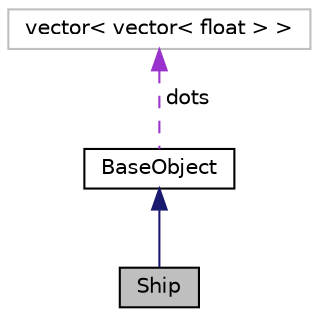 digraph "Ship"
{
 // LATEX_PDF_SIZE
  edge [fontname="Helvetica",fontsize="10",labelfontname="Helvetica",labelfontsize="10"];
  node [fontname="Helvetica",fontsize="10",shape=record];
  Node1 [label="Ship",height=0.2,width=0.4,color="black", fillcolor="grey75", style="filled", fontcolor="black",tooltip=" "];
  Node2 -> Node1 [dir="back",color="midnightblue",fontsize="10",style="solid",fontname="Helvetica"];
  Node2 [label="BaseObject",height=0.2,width=0.4,color="black", fillcolor="white", style="filled",URL="$classBaseObject.html",tooltip=" "];
  Node3 -> Node2 [dir="back",color="darkorchid3",fontsize="10",style="dashed",label=" dots" ,fontname="Helvetica"];
  Node3 [label="vector\< vector\< float \> \>",height=0.2,width=0.4,color="grey75", fillcolor="white", style="filled",tooltip=" "];
}
